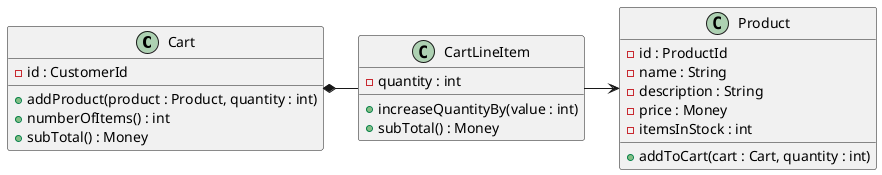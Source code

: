 @startuml
class Cart {
  -id : CustomerId
  +addProduct(product : Product, quantity : int)
  +numberOfItems() : int
  +subTotal() : Money
}

Cart *-  CartLineItem

class CartLineItem {
  -quantity : int
  +increaseQuantityBy(value : int)
  +subTotal() : Money
}

CartLineItem -> Product

class Product {
  -id : ProductId
  -name : String
  -description : String
  -price : Money
  -itemsInStock : int
  +addToCart(cart : Cart, quantity : int)
}
@enduml